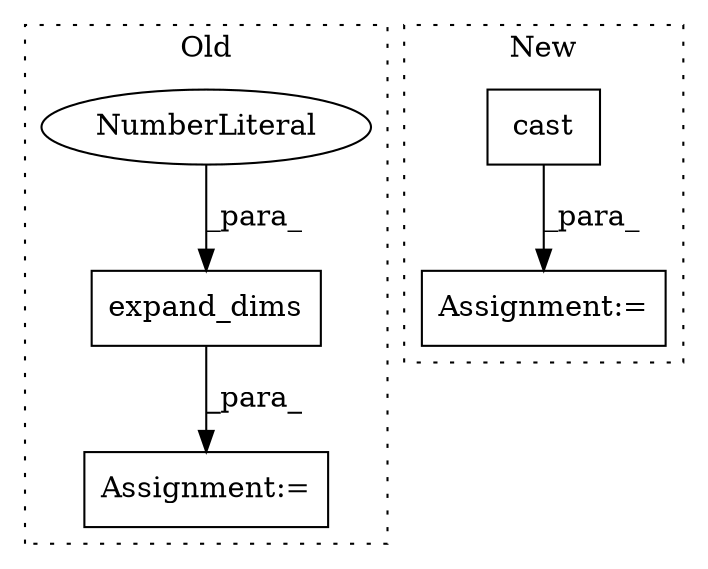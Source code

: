 digraph G {
subgraph cluster0 {
1 [label="expand_dims" a="32" s="2845,2863" l="12,1" shape="box"];
4 [label="NumberLiteral" a="34" s="2862" l="1" shape="ellipse"];
5 [label="Assignment:=" a="7" s="2817" l="1" shape="box"];
label = "Old";
style="dotted";
}
subgraph cluster1 {
2 [label="cast" a="32" s="2880,2905" l="5,1" shape="box"];
3 [label="Assignment:=" a="7" s="2817" l="1" shape="box"];
label = "New";
style="dotted";
}
1 -> 5 [label="_para_"];
2 -> 3 [label="_para_"];
4 -> 1 [label="_para_"];
}